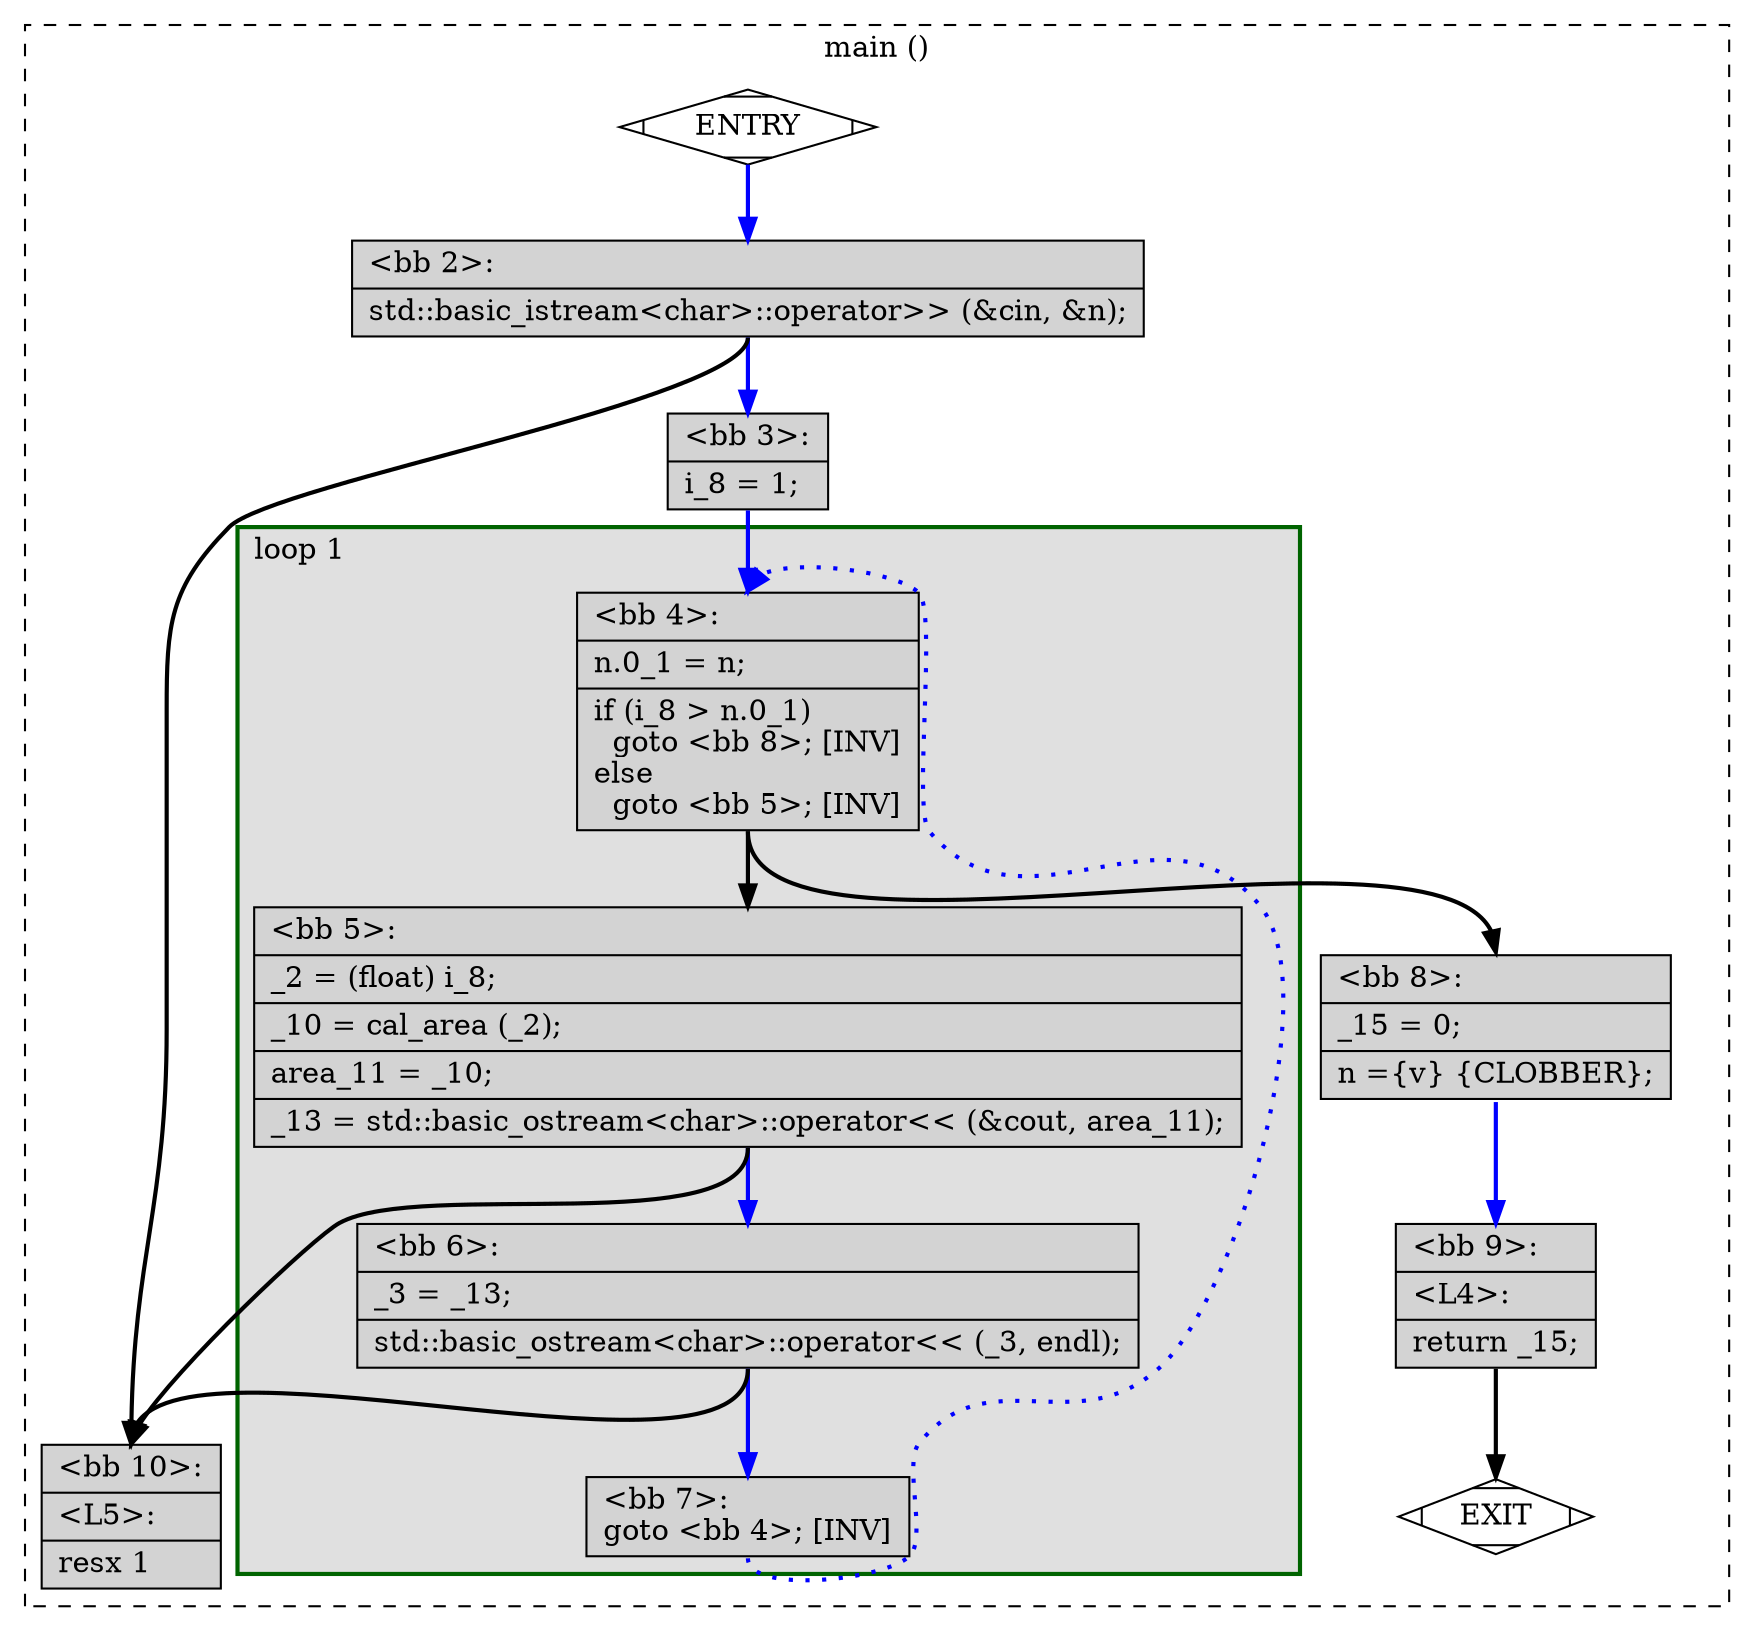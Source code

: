 digraph "test.cpp.086t.ehdisp" {
overlap=false;
subgraph "cluster_main" {
	style="dashed";
	color="black";
	label="main ()";
	subgraph cluster_1754_1 {
	style="filled";
	color="darkgreen";
	fillcolor="grey88";
	label="loop 1";
	labeljust=l;
	penwidth=2;
	fn_1754_basic_block_4 [shape=record,style=filled,fillcolor=lightgrey,label="{\<bb\ 4\>:\l\
|n.0_1\ =\ n;\l\
|if\ (i_8\ \>\ n.0_1)\l\
\ \ goto\ \<bb\ 8\>;\ [INV]\l\
else\l\
\ \ goto\ \<bb\ 5\>;\ [INV]\l\
}"];

	fn_1754_basic_block_5 [shape=record,style=filled,fillcolor=lightgrey,label="{\<bb\ 5\>:\l\
|_2\ =\ (float)\ i_8;\l\
|_10\ =\ cal_area\ (_2);\l\
|area_11\ =\ _10;\l\
|_13\ =\ std::basic_ostream\<char\>::operator\<\<\ (&cout,\ area_11);\l\
}"];

	fn_1754_basic_block_6 [shape=record,style=filled,fillcolor=lightgrey,label="{\<bb\ 6\>:\l\
|_3\ =\ _13;\l\
|std::basic_ostream\<char\>::operator\<\<\ (_3,\ endl);\l\
}"];

	fn_1754_basic_block_7 [shape=record,style=filled,fillcolor=lightgrey,label="{\<bb\ 7\>:\l\
goto\ \<bb\ 4\>;\ [INV]\l\
}"];

	}
	fn_1754_basic_block_0 [shape=Mdiamond,style=filled,fillcolor=white,label="ENTRY"];

	fn_1754_basic_block_1 [shape=Mdiamond,style=filled,fillcolor=white,label="EXIT"];

	fn_1754_basic_block_2 [shape=record,style=filled,fillcolor=lightgrey,label="{\<bb\ 2\>:\l\
|std::basic_istream\<char\>::operator\>\>\ (&cin,\ &n);\l\
}"];

	fn_1754_basic_block_3 [shape=record,style=filled,fillcolor=lightgrey,label="{\<bb\ 3\>:\l\
|i_8\ =\ 1;\l\
}"];

	fn_1754_basic_block_8 [shape=record,style=filled,fillcolor=lightgrey,label="{\<bb\ 8\>:\l\
|_15\ =\ 0;\l\
|n\ =\{v\}\ \{CLOBBER\};\l\
}"];

	fn_1754_basic_block_9 [shape=record,style=filled,fillcolor=lightgrey,label="{\<bb\ 9\>:\l\
|\<L4\>:\l\
|return\ _15;\l\
}"];

	fn_1754_basic_block_10 [shape=record,style=filled,fillcolor=lightgrey,label="{\<bb\ 10\>:\l\
|\<L5\>:\l\
|resx\ 1\l\
}"];

	fn_1754_basic_block_0:s -> fn_1754_basic_block_2:n [style="solid,bold",color=blue,weight=100,constraint=true];
	fn_1754_basic_block_2:s -> fn_1754_basic_block_10:n [style="solid,bold",color=black,weight=10,constraint=true];
	fn_1754_basic_block_2:s -> fn_1754_basic_block_3:n [style="solid,bold",color=blue,weight=100,constraint=true];
	fn_1754_basic_block_3:s -> fn_1754_basic_block_4:n [style="solid,bold",color=blue,weight=100,constraint=true];
	fn_1754_basic_block_4:s -> fn_1754_basic_block_8:n [style="solid,bold",color=black,weight=10,constraint=true];
	fn_1754_basic_block_4:s -> fn_1754_basic_block_5:n [style="solid,bold",color=black,weight=10,constraint=true];
	fn_1754_basic_block_5:s -> fn_1754_basic_block_10:n [style="solid,bold",color=black,weight=10,constraint=true];
	fn_1754_basic_block_5:s -> fn_1754_basic_block_6:n [style="solid,bold",color=blue,weight=100,constraint=true];
	fn_1754_basic_block_6:s -> fn_1754_basic_block_10:n [style="solid,bold",color=black,weight=10,constraint=true];
	fn_1754_basic_block_6:s -> fn_1754_basic_block_7:n [style="solid,bold",color=blue,weight=100,constraint=true];
	fn_1754_basic_block_7:s -> fn_1754_basic_block_4:n [style="dotted,bold",color=blue,weight=10,constraint=false];
	fn_1754_basic_block_8:s -> fn_1754_basic_block_9:n [style="solid,bold",color=blue,weight=100,constraint=true];
	fn_1754_basic_block_9:s -> fn_1754_basic_block_1:n [style="solid,bold",color=black,weight=10,constraint=true];
	fn_1754_basic_block_0:s -> fn_1754_basic_block_1:n [style="invis",constraint=true];
}
}
